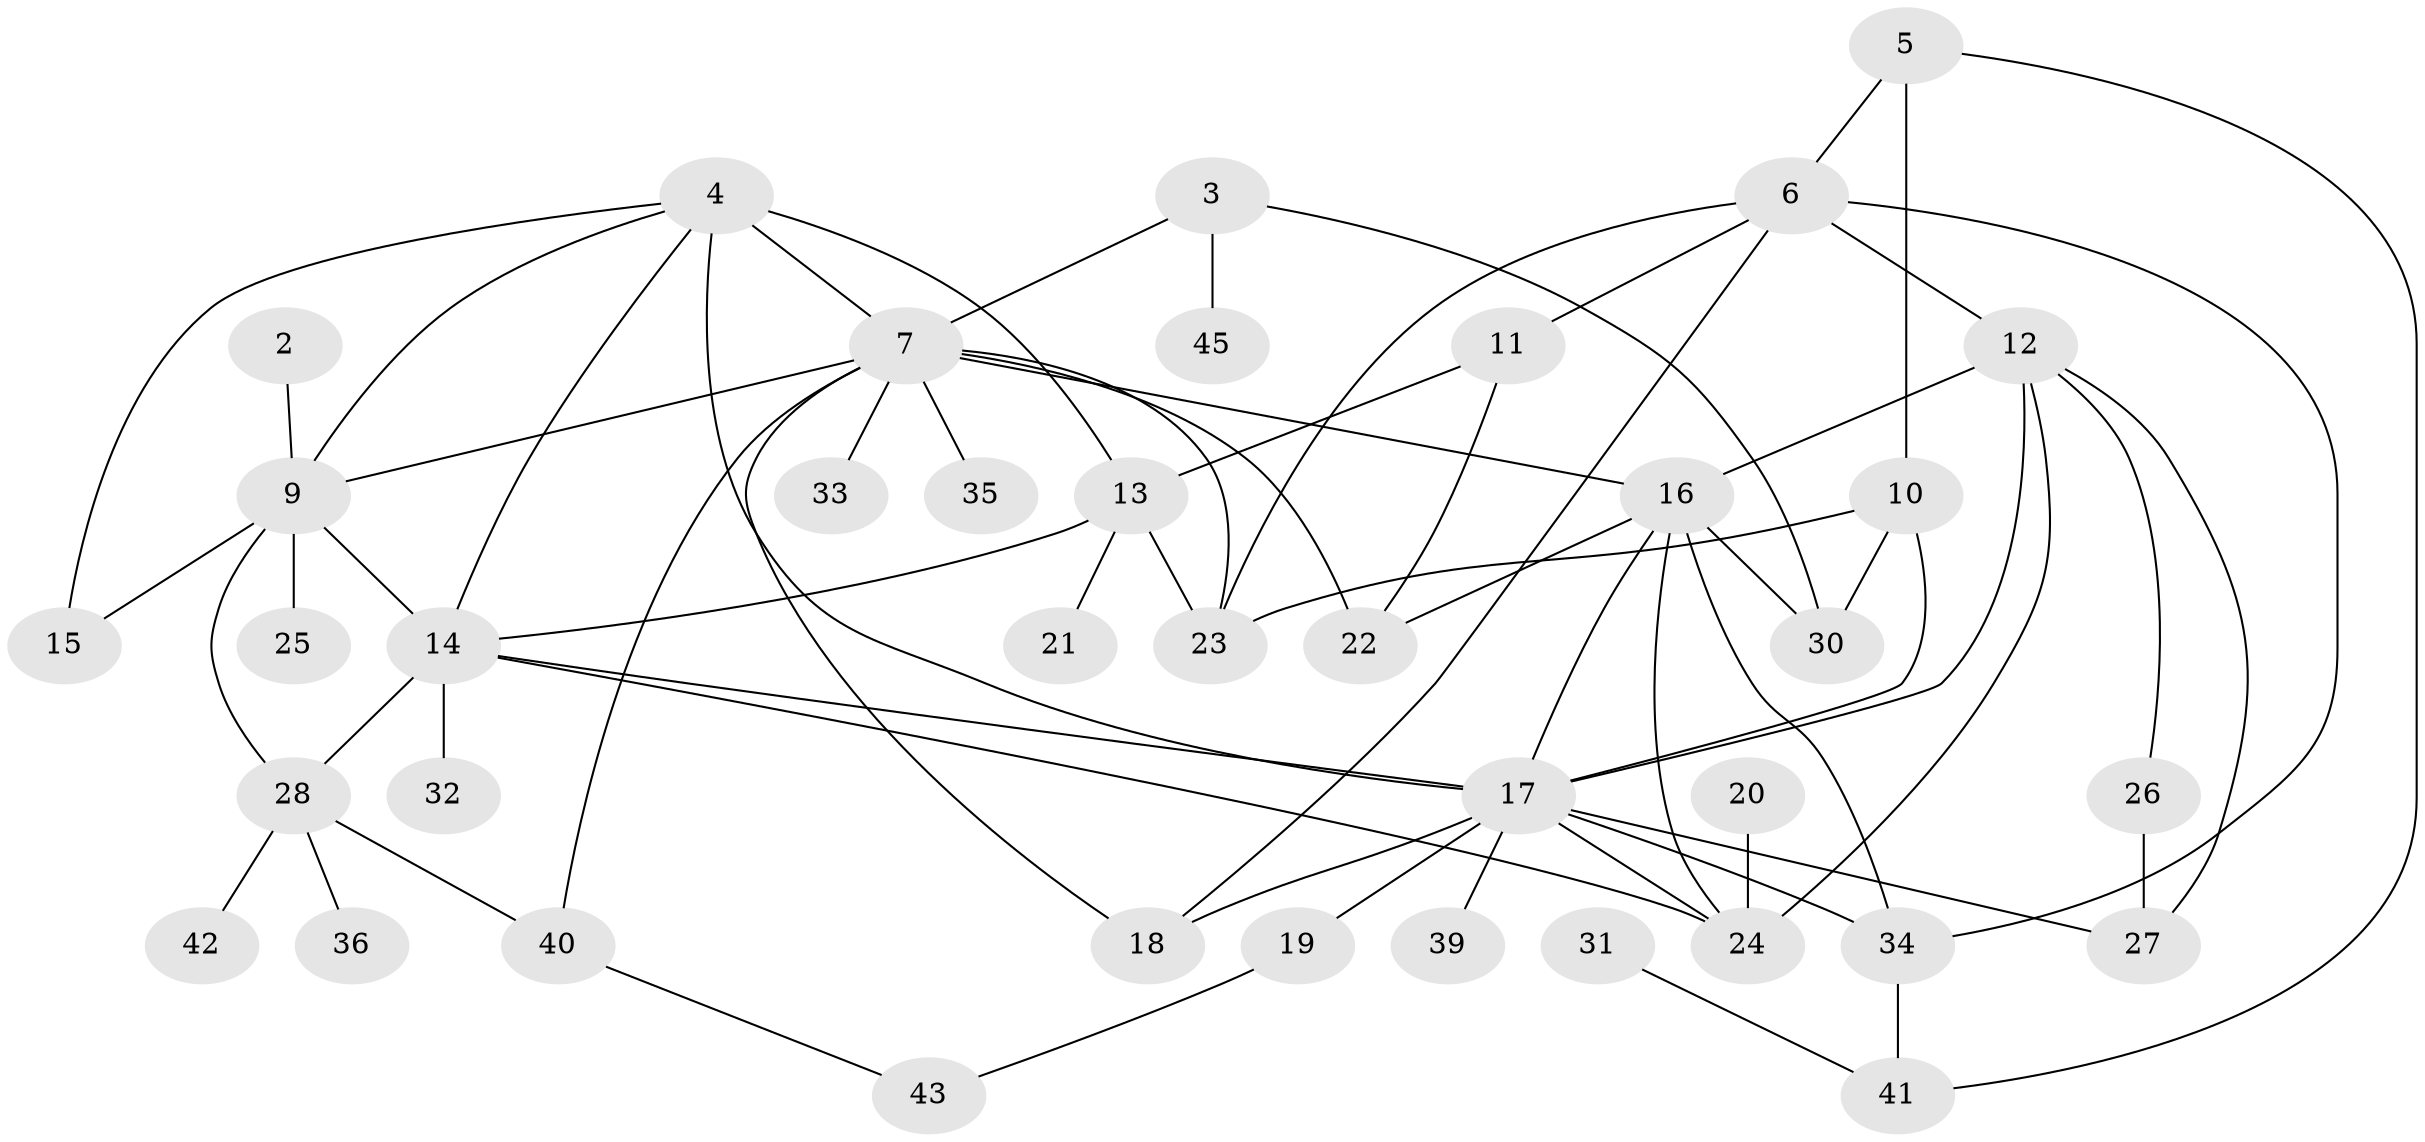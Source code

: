 // original degree distribution, {0: 0.05747126436781609, 1: 0.2413793103448276, 4: 0.19540229885057472, 3: 0.21839080459770116, 2: 0.1724137931034483, 5: 0.06896551724137931, 7: 0.022988505747126436, 6: 0.022988505747126436}
// Generated by graph-tools (version 1.1) at 2025/33/03/09/25 02:33:33]
// undirected, 39 vertices, 67 edges
graph export_dot {
graph [start="1"]
  node [color=gray90,style=filled];
  2;
  3;
  4;
  5;
  6;
  7;
  9;
  10;
  11;
  12;
  13;
  14;
  15;
  16;
  17;
  18;
  19;
  20;
  21;
  22;
  23;
  24;
  25;
  26;
  27;
  28;
  30;
  31;
  32;
  33;
  34;
  35;
  36;
  39;
  40;
  41;
  42;
  43;
  45;
  2 -- 9 [weight=1.0];
  3 -- 7 [weight=1.0];
  3 -- 30 [weight=1.0];
  3 -- 45 [weight=1.0];
  4 -- 7 [weight=1.0];
  4 -- 9 [weight=1.0];
  4 -- 13 [weight=1.0];
  4 -- 14 [weight=1.0];
  4 -- 15 [weight=1.0];
  4 -- 17 [weight=2.0];
  5 -- 6 [weight=1.0];
  5 -- 10 [weight=1.0];
  5 -- 41 [weight=1.0];
  6 -- 11 [weight=1.0];
  6 -- 12 [weight=2.0];
  6 -- 18 [weight=1.0];
  6 -- 23 [weight=1.0];
  6 -- 34 [weight=1.0];
  7 -- 9 [weight=1.0];
  7 -- 16 [weight=1.0];
  7 -- 18 [weight=1.0];
  7 -- 22 [weight=1.0];
  7 -- 23 [weight=1.0];
  7 -- 33 [weight=1.0];
  7 -- 35 [weight=1.0];
  7 -- 40 [weight=1.0];
  9 -- 14 [weight=1.0];
  9 -- 15 [weight=1.0];
  9 -- 25 [weight=1.0];
  9 -- 28 [weight=1.0];
  10 -- 17 [weight=1.0];
  10 -- 23 [weight=1.0];
  10 -- 30 [weight=1.0];
  11 -- 13 [weight=1.0];
  11 -- 22 [weight=2.0];
  12 -- 16 [weight=1.0];
  12 -- 17 [weight=1.0];
  12 -- 24 [weight=1.0];
  12 -- 26 [weight=1.0];
  12 -- 27 [weight=1.0];
  13 -- 14 [weight=1.0];
  13 -- 21 [weight=1.0];
  13 -- 23 [weight=1.0];
  14 -- 17 [weight=1.0];
  14 -- 24 [weight=1.0];
  14 -- 28 [weight=1.0];
  14 -- 32 [weight=1.0];
  16 -- 17 [weight=1.0];
  16 -- 22 [weight=1.0];
  16 -- 24 [weight=1.0];
  16 -- 30 [weight=1.0];
  16 -- 34 [weight=1.0];
  17 -- 18 [weight=1.0];
  17 -- 19 [weight=1.0];
  17 -- 24 [weight=1.0];
  17 -- 27 [weight=1.0];
  17 -- 34 [weight=1.0];
  17 -- 39 [weight=1.0];
  19 -- 43 [weight=1.0];
  20 -- 24 [weight=1.0];
  26 -- 27 [weight=1.0];
  28 -- 36 [weight=1.0];
  28 -- 40 [weight=1.0];
  28 -- 42 [weight=1.0];
  31 -- 41 [weight=1.0];
  34 -- 41 [weight=1.0];
  40 -- 43 [weight=1.0];
}
